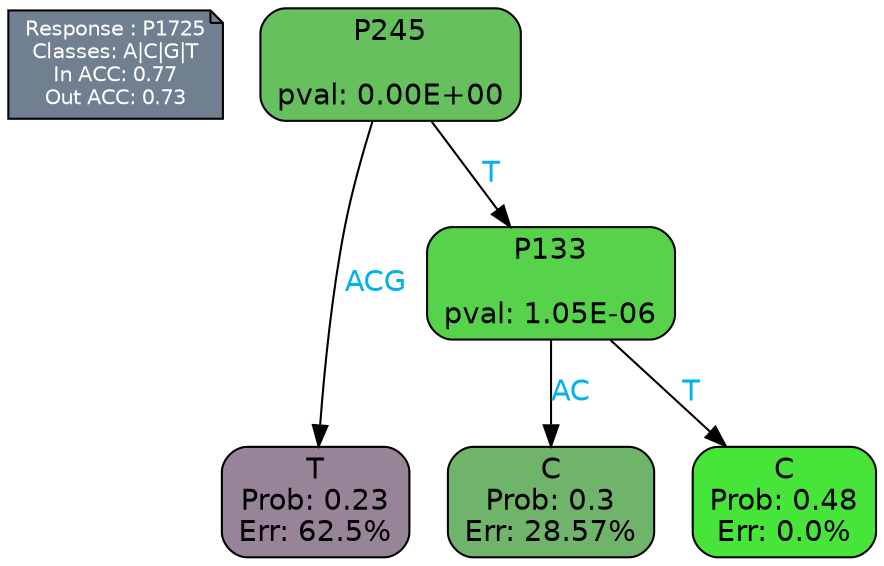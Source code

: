 digraph Tree {
node [shape=box, style="filled, rounded", color="black", fontname=helvetica] ;
graph [ranksep=equally, splines=polylines, bgcolor=transparent, dpi=600] ;
edge [fontname=helvetica] ;
LEGEND [label="Response : P1725
Classes: A|C|G|T
In ACC: 0.77
Out ACC: 0.73
",shape=note,align=left,style=filled,fillcolor="slategray",fontcolor="white",fontsize=10];1 [label="P245

pval: 0.00E+00", fillcolor="#65c05d"] ;
2 [label="T
Prob: 0.23
Err: 62.5%", fillcolor="#988499"] ;
3 [label="P133

pval: 1.05E-06", fillcolor="#56d24b"] ;
4 [label="C
Prob: 0.3
Err: 28.57%", fillcolor="#70b36a"] ;
5 [label="C
Prob: 0.48
Err: 0.0%", fillcolor="#47e539"] ;
1 -> 2 [label="ACG",fontcolor=deepskyblue2] ;
1 -> 3 [label="T",fontcolor=deepskyblue2] ;
3 -> 4 [label="AC",fontcolor=deepskyblue2] ;
3 -> 5 [label="T",fontcolor=deepskyblue2] ;
{rank = same; 2;4;5;}{rank = same; LEGEND;1;}}